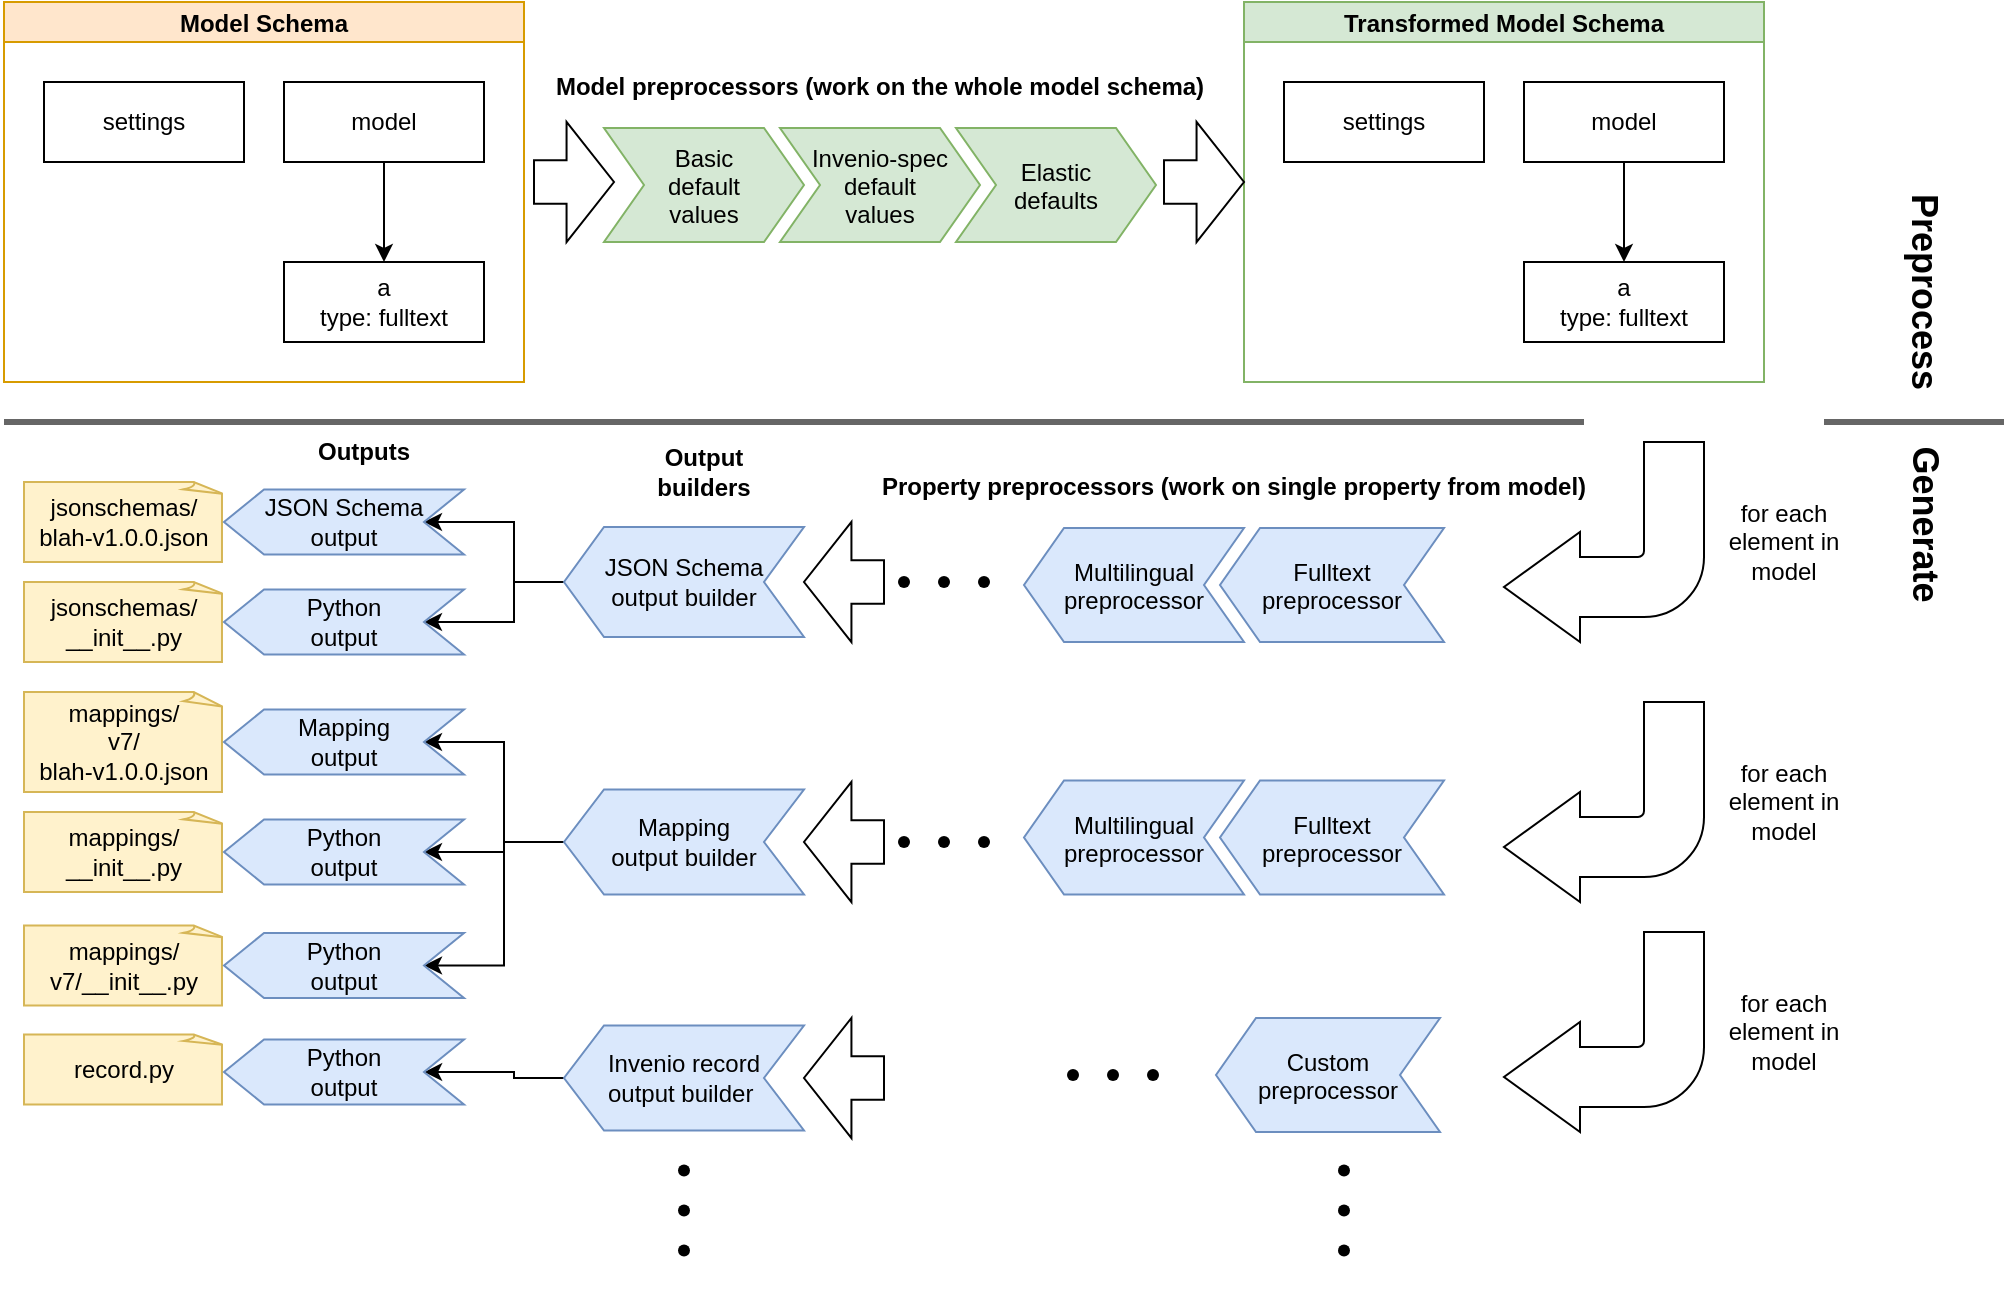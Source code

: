 <mxfile version="15.7.3" type="device"><diagram id="A6EAD0K2_PoKzZyDJO_5" name="Page-1"><mxGraphModel dx="1106" dy="1025" grid="1" gridSize="10" guides="1" tooltips="1" connect="1" arrows="1" fold="1" page="1" pageScale="1" pageWidth="1169" pageHeight="827" math="0" shadow="0"><root><mxCell id="0"/><mxCell id="1" parent="0"/><mxCell id="zHWAuOwDVWqLEILzsatQ-1" value="Model Schema" style="swimlane;startSize=20;horizontal=1;childLayout=treeLayout;horizontalTree=0;resizable=0;containerType=tree;fillColor=#ffe6cc;strokeColor=#d79b00;" parent="1" vertex="1"><mxGeometry x="10" y="110" width="260" height="190" as="geometry"/></mxCell><mxCell id="zHWAuOwDVWqLEILzsatQ-18" value="settings" style="whiteSpace=wrap;html=1;" parent="zHWAuOwDVWqLEILzsatQ-1" vertex="1"><mxGeometry x="20" y="40" width="100" height="40" as="geometry"/></mxCell><mxCell id="zHWAuOwDVWqLEILzsatQ-3" value="model" style="whiteSpace=wrap;html=1;" parent="zHWAuOwDVWqLEILzsatQ-1" vertex="1"><mxGeometry x="140" y="40" width="100" height="40" as="geometry"/></mxCell><mxCell id="zHWAuOwDVWqLEILzsatQ-8" value="a&lt;br&gt;type: fulltext" style="whiteSpace=wrap;html=1;" parent="zHWAuOwDVWqLEILzsatQ-1" vertex="1"><mxGeometry x="140" y="130" width="100" height="40" as="geometry"/></mxCell><mxCell id="zHWAuOwDVWqLEILzsatQ-7" value="" style="edgeStyle=elbowEdgeStyle;elbow=vertical;html=1;rounded=0;" parent="zHWAuOwDVWqLEILzsatQ-1" source="zHWAuOwDVWqLEILzsatQ-3" target="zHWAuOwDVWqLEILzsatQ-8" edge="1"><mxGeometry relative="1" as="geometry"><mxPoint x="-150" y="120" as="sourcePoint"/></mxGeometry></mxCell><mxCell id="zHWAuOwDVWqLEILzsatQ-26" value="Model preprocessors (work on the whole model schema)" style="swimlane;childLayout=stackLayout;horizontal=1;fillColor=none;horizontalStack=1;resizeParent=1;resizeParentMax=0;resizeLast=0;collapsible=0;strokeColor=none;stackBorder=10;stackSpacing=-12;resizable=1;align=center;points=[];fontColor=#000000;" parent="1" vertex="1"><mxGeometry x="300" y="140" width="296" height="100" as="geometry"/></mxCell><mxCell id="zHWAuOwDVWqLEILzsatQ-27" value="Basic &#10;default &#10;values" style="shape=step;perimeter=stepPerimeter;fixedSize=1;points=[];fillColor=#d5e8d4;strokeColor=#82b366;" parent="zHWAuOwDVWqLEILzsatQ-26" vertex="1"><mxGeometry x="10" y="33" width="100" height="57" as="geometry"/></mxCell><mxCell id="zHWAuOwDVWqLEILzsatQ-28" value="Invenio-spec&#10;default&#10;values" style="shape=step;perimeter=stepPerimeter;fixedSize=1;points=[];fillColor=#d5e8d4;strokeColor=#82b366;" parent="zHWAuOwDVWqLEILzsatQ-26" vertex="1"><mxGeometry x="98" y="33" width="100" height="57" as="geometry"/></mxCell><mxCell id="zHWAuOwDVWqLEILzsatQ-29" value="Elastic&#10;defaults" style="shape=step;perimeter=stepPerimeter;fixedSize=1;points=[];fillColor=#d5e8d4;strokeColor=#82b366;" parent="zHWAuOwDVWqLEILzsatQ-26" vertex="1"><mxGeometry x="186" y="33" width="100" height="57" as="geometry"/></mxCell><mxCell id="zHWAuOwDVWqLEILzsatQ-30" value="Transformed Model Schema" style="swimlane;startSize=20;horizontal=1;childLayout=treeLayout;horizontalTree=0;resizable=0;containerType=tree;fillColor=#d5e8d4;strokeColor=#82b366;" parent="1" vertex="1"><mxGeometry x="630" y="110" width="260" height="190" as="geometry"/></mxCell><mxCell id="zHWAuOwDVWqLEILzsatQ-31" value="settings" style="whiteSpace=wrap;html=1;" parent="zHWAuOwDVWqLEILzsatQ-30" vertex="1"><mxGeometry x="20" y="40" width="100" height="40" as="geometry"/></mxCell><mxCell id="zHWAuOwDVWqLEILzsatQ-32" value="model" style="whiteSpace=wrap;html=1;" parent="zHWAuOwDVWqLEILzsatQ-30" vertex="1"><mxGeometry x="140" y="40" width="100" height="40" as="geometry"/></mxCell><mxCell id="zHWAuOwDVWqLEILzsatQ-33" value="a&lt;br&gt;type: fulltext" style="whiteSpace=wrap;html=1;" parent="zHWAuOwDVWqLEILzsatQ-30" vertex="1"><mxGeometry x="140" y="130" width="100" height="40" as="geometry"/></mxCell><mxCell id="zHWAuOwDVWqLEILzsatQ-34" value="" style="edgeStyle=elbowEdgeStyle;elbow=vertical;html=1;rounded=0;" parent="zHWAuOwDVWqLEILzsatQ-30" source="zHWAuOwDVWqLEILzsatQ-32" target="zHWAuOwDVWqLEILzsatQ-33" edge="1"><mxGeometry relative="1" as="geometry"><mxPoint x="-150" y="120" as="sourcePoint"/></mxGeometry></mxCell><mxCell id="zHWAuOwDVWqLEILzsatQ-48" value="" style="html=1;shadow=0;dashed=0;align=center;verticalAlign=middle;shape=mxgraph.arrows2.bendArrow;dy=15;dx=38;notch=0;arrowHead=55;rounded=1;direction=west;" parent="1" vertex="1"><mxGeometry x="760" y="330" width="100" height="100" as="geometry"/></mxCell><mxCell id="zHWAuOwDVWqLEILzsatQ-49" value="for each element in model" style="text;html=1;strokeColor=none;fillColor=none;align=center;verticalAlign=middle;whiteSpace=wrap;rounded=0;" parent="1" vertex="1"><mxGeometry x="870" y="365" width="60" height="30" as="geometry"/></mxCell><mxCell id="W7AhBe4ZrvAX_HDTWooI-27" style="edgeStyle=orthogonalEdgeStyle;rounded=0;orthogonalLoop=1;jettySize=auto;html=1;entryX=0;entryY=0.5;entryDx=0;entryDy=0;" parent="1" source="zHWAuOwDVWqLEILzsatQ-58" target="W7AhBe4ZrvAX_HDTWooI-17" edge="1"><mxGeometry relative="1" as="geometry"/></mxCell><mxCell id="W7AhBe4ZrvAX_HDTWooI-28" style="edgeStyle=orthogonalEdgeStyle;rounded=0;orthogonalLoop=1;jettySize=auto;html=1;entryX=0;entryY=0.5;entryDx=0;entryDy=0;" parent="1" source="zHWAuOwDVWqLEILzsatQ-58" target="W7AhBe4ZrvAX_HDTWooI-21" edge="1"><mxGeometry relative="1" as="geometry"/></mxCell><mxCell id="zHWAuOwDVWqLEILzsatQ-58" value="JSON Schema&lt;br&gt;output builder" style="shape=step;perimeter=stepPerimeter;whiteSpace=wrap;html=1;fixedSize=1;direction=west;fillColor=#dae8fc;strokeColor=#6c8ebf;" parent="1" vertex="1"><mxGeometry x="290" y="372.5" width="120" height="55" as="geometry"/></mxCell><mxCell id="zHWAuOwDVWqLEILzsatQ-59" value="&lt;b&gt;Output builders&lt;/b&gt;" style="text;html=1;strokeColor=none;fillColor=none;align=center;verticalAlign=middle;whiteSpace=wrap;rounded=0;" parent="1" vertex="1"><mxGeometry x="330" y="330" width="60" height="30" as="geometry"/></mxCell><mxCell id="W7AhBe4ZrvAX_HDTWooI-29" style="edgeStyle=orthogonalEdgeStyle;rounded=0;orthogonalLoop=1;jettySize=auto;html=1;" parent="1" source="zHWAuOwDVWqLEILzsatQ-63" target="W7AhBe4ZrvAX_HDTWooI-20" edge="1"><mxGeometry relative="1" as="geometry"><Array as="points"><mxPoint x="260" y="530"/><mxPoint x="260" y="480"/></Array></mxGeometry></mxCell><mxCell id="W7AhBe4ZrvAX_HDTWooI-30" style="edgeStyle=orthogonalEdgeStyle;rounded=0;orthogonalLoop=1;jettySize=auto;html=1;entryX=0;entryY=0.5;entryDx=0;entryDy=0;" parent="1" source="zHWAuOwDVWqLEILzsatQ-63" target="W7AhBe4ZrvAX_HDTWooI-23" edge="1"><mxGeometry relative="1" as="geometry"><Array as="points"><mxPoint x="260" y="530"/><mxPoint x="260" y="535"/></Array></mxGeometry></mxCell><mxCell id="W7AhBe4ZrvAX_HDTWooI-31" style="edgeStyle=orthogonalEdgeStyle;rounded=0;orthogonalLoop=1;jettySize=auto;html=1;entryX=0;entryY=0.5;entryDx=0;entryDy=0;" parent="1" source="zHWAuOwDVWqLEILzsatQ-63" target="W7AhBe4ZrvAX_HDTWooI-25" edge="1"><mxGeometry relative="1" as="geometry"><Array as="points"><mxPoint x="260" y="530"/><mxPoint x="260" y="592"/></Array></mxGeometry></mxCell><mxCell id="zHWAuOwDVWqLEILzsatQ-63" value="Mapping&lt;br&gt;output builder" style="shape=step;perimeter=stepPerimeter;whiteSpace=wrap;html=1;fixedSize=1;direction=west;fillColor=#dae8fc;strokeColor=#6c8ebf;" parent="1" vertex="1"><mxGeometry x="290" y="503.75" width="120" height="52.5" as="geometry"/></mxCell><mxCell id="W7AhBe4ZrvAX_HDTWooI-33" style="edgeStyle=orthogonalEdgeStyle;rounded=0;orthogonalLoop=1;jettySize=auto;html=1;" parent="1" source="zHWAuOwDVWqLEILzsatQ-66" target="W7AhBe4ZrvAX_HDTWooI-19" edge="1"><mxGeometry relative="1" as="geometry"/></mxCell><mxCell id="zHWAuOwDVWqLEILzsatQ-66" value="Invenio record&lt;br&gt;output builder&amp;nbsp;" style="shape=step;perimeter=stepPerimeter;whiteSpace=wrap;html=1;fixedSize=1;direction=west;fillColor=#dae8fc;strokeColor=#6c8ebf;" parent="1" vertex="1"><mxGeometry x="290" y="621.75" width="120" height="52.5" as="geometry"/></mxCell><mxCell id="zHWAuOwDVWqLEILzsatQ-67" value="" style="html=1;shadow=0;dashed=0;align=center;verticalAlign=middle;shape=mxgraph.arrows2.bendArrow;dy=15;dx=38;notch=0;arrowHead=55;rounded=1;direction=west;" parent="1" vertex="1"><mxGeometry x="760" y="460" width="100" height="100" as="geometry"/></mxCell><mxCell id="zHWAuOwDVWqLEILzsatQ-68" value="for each element in model" style="text;html=1;strokeColor=none;fillColor=none;align=center;verticalAlign=middle;whiteSpace=wrap;rounded=0;" parent="1" vertex="1"><mxGeometry x="870" y="495" width="60" height="30" as="geometry"/></mxCell><mxCell id="zHWAuOwDVWqLEILzsatQ-69" value="" style="html=1;shadow=0;dashed=0;align=center;verticalAlign=middle;shape=mxgraph.arrows2.bendArrow;dy=15;dx=38;notch=0;arrowHead=55;rounded=1;direction=west;" parent="1" vertex="1"><mxGeometry x="760" y="575" width="100" height="100" as="geometry"/></mxCell><mxCell id="zHWAuOwDVWqLEILzsatQ-70" value="for each element in model" style="text;html=1;strokeColor=none;fillColor=none;align=center;verticalAlign=middle;whiteSpace=wrap;rounded=0;" parent="1" vertex="1"><mxGeometry x="870" y="610" width="60" height="30" as="geometry"/></mxCell><mxCell id="zHWAuOwDVWqLEILzsatQ-71" value="jsonschemas/&lt;br&gt;blah-v1.0.0.json" style="whiteSpace=wrap;html=1;shape=mxgraph.basic.document;fillColor=#fff2cc;strokeColor=#d6b656;" parent="1" vertex="1"><mxGeometry x="20" y="350" width="100" height="40" as="geometry"/></mxCell><mxCell id="zHWAuOwDVWqLEILzsatQ-72" value="mappings/&lt;br&gt;v7/&lt;br&gt;blah-v1.0.0.json" style="whiteSpace=wrap;html=1;shape=mxgraph.basic.document;fillColor=#fff2cc;strokeColor=#d6b656;" parent="1" vertex="1"><mxGeometry x="20" y="455" width="100" height="50" as="geometry"/></mxCell><mxCell id="zHWAuOwDVWqLEILzsatQ-73" value="record.py" style="whiteSpace=wrap;html=1;shape=mxgraph.basic.document;fillColor=#fff2cc;strokeColor=#d6b656;" parent="1" vertex="1"><mxGeometry x="20" y="626.25" width="100" height="35" as="geometry"/></mxCell><mxCell id="zHWAuOwDVWqLEILzsatQ-77" value="" style="group" parent="1" vertex="1" connectable="0"><mxGeometry x="330" y="674.25" width="40" height="80" as="geometry"/></mxCell><mxCell id="zHWAuOwDVWqLEILzsatQ-74" value="" style="shape=waypoint;sketch=0;fillStyle=solid;size=6;pointerEvents=1;points=[];fillColor=none;resizable=0;rotatable=0;perimeter=centerPerimeter;snapToPoint=1;" parent="zHWAuOwDVWqLEILzsatQ-77" vertex="1"><mxGeometry width="40" height="40" as="geometry"/></mxCell><mxCell id="zHWAuOwDVWqLEILzsatQ-75" value="" style="shape=waypoint;sketch=0;fillStyle=solid;size=6;pointerEvents=1;points=[];fillColor=none;resizable=0;rotatable=0;perimeter=centerPerimeter;snapToPoint=1;" parent="zHWAuOwDVWqLEILzsatQ-77" vertex="1"><mxGeometry y="20" width="40" height="40" as="geometry"/></mxCell><mxCell id="zHWAuOwDVWqLEILzsatQ-76" value="" style="shape=waypoint;sketch=0;fillStyle=solid;size=6;pointerEvents=1;points=[];fillColor=none;resizable=0;rotatable=0;perimeter=centerPerimeter;snapToPoint=1;" parent="zHWAuOwDVWqLEILzsatQ-77" vertex="1"><mxGeometry y="40" width="40" height="40" as="geometry"/></mxCell><mxCell id="zHWAuOwDVWqLEILzsatQ-78" value="" style="group" parent="1" vertex="1" connectable="0"><mxGeometry x="660" y="674.25" width="40" height="80" as="geometry"/></mxCell><mxCell id="zHWAuOwDVWqLEILzsatQ-79" value="" style="shape=waypoint;sketch=0;fillStyle=solid;size=6;pointerEvents=1;points=[];fillColor=none;resizable=0;rotatable=0;perimeter=centerPerimeter;snapToPoint=1;" parent="zHWAuOwDVWqLEILzsatQ-78" vertex="1"><mxGeometry width="40" height="40" as="geometry"/></mxCell><mxCell id="zHWAuOwDVWqLEILzsatQ-80" value="" style="shape=waypoint;sketch=0;fillStyle=solid;size=6;pointerEvents=1;points=[];fillColor=none;resizable=0;rotatable=0;perimeter=centerPerimeter;snapToPoint=1;" parent="zHWAuOwDVWqLEILzsatQ-78" vertex="1"><mxGeometry y="20" width="40" height="40" as="geometry"/></mxCell><mxCell id="zHWAuOwDVWqLEILzsatQ-81" value="" style="shape=waypoint;sketch=0;fillStyle=solid;size=6;pointerEvents=1;points=[];fillColor=none;resizable=0;rotatable=0;perimeter=centerPerimeter;snapToPoint=1;" parent="zHWAuOwDVWqLEILzsatQ-78" vertex="1"><mxGeometry y="40" width="40" height="40" as="geometry"/></mxCell><mxCell id="zHWAuOwDVWqLEILzsatQ-101" value="" style="shape=singleArrow;whiteSpace=wrap;html=1;arrowWidth=0.363;arrowSize=0.593;" parent="1" vertex="1"><mxGeometry x="275" y="170" width="40" height="60" as="geometry"/></mxCell><mxCell id="zHWAuOwDVWqLEILzsatQ-102" value="" style="shape=singleArrow;whiteSpace=wrap;html=1;arrowWidth=0.363;arrowSize=0.593;" parent="1" vertex="1"><mxGeometry x="590" y="170" width="40" height="60" as="geometry"/></mxCell><mxCell id="zHWAuOwDVWqLEILzsatQ-103" value="" style="shape=singleArrow;whiteSpace=wrap;html=1;arrowWidth=0.363;arrowSize=0.593;direction=west;" parent="1" vertex="1"><mxGeometry x="410" y="370" width="40" height="60" as="geometry"/></mxCell><mxCell id="zHWAuOwDVWqLEILzsatQ-105" value="" style="shape=singleArrow;whiteSpace=wrap;html=1;arrowWidth=0.363;arrowSize=0.593;direction=west;" parent="1" vertex="1"><mxGeometry x="410" y="500" width="40" height="60" as="geometry"/></mxCell><mxCell id="zHWAuOwDVWqLEILzsatQ-106" value="" style="shape=singleArrow;whiteSpace=wrap;html=1;arrowWidth=0.363;arrowSize=0.593;direction=west;" parent="1" vertex="1"><mxGeometry x="410" y="618" width="40" height="60" as="geometry"/></mxCell><mxCell id="zHWAuOwDVWqLEILzsatQ-111" value="" style="group" parent="1" vertex="1" connectable="0"><mxGeometry x="440" y="340" width="300" height="100" as="geometry"/></mxCell><mxCell id="zHWAuOwDVWqLEILzsatQ-53" value="Property preprocessors (work on single property from model)" style="swimlane;childLayout=stackLayout;horizontal=1;fillColor=none;horizontalStack=1;resizeParent=1;resizeParentMax=0;resizeLast=0;collapsible=0;strokeColor=none;stackBorder=10;stackSpacing=-12;resizable=1;align=center;points=[];fontColor=#000000;" parent="zHWAuOwDVWqLEILzsatQ-111" vertex="1"><mxGeometry x="70" width="230" height="100" as="geometry"/></mxCell><mxCell id="zHWAuOwDVWqLEILzsatQ-54" value="Multilingual&#10;preprocessor" style="shape=step;perimeter=stepPerimeter;fixedSize=1;points=[];direction=west;fillColor=#dae8fc;strokeColor=#6c8ebf;" parent="zHWAuOwDVWqLEILzsatQ-53" vertex="1"><mxGeometry x="10" y="33" width="110" height="57" as="geometry"/></mxCell><mxCell id="zHWAuOwDVWqLEILzsatQ-57" value="Fulltext&#10;preprocessor" style="shape=step;perimeter=stepPerimeter;fixedSize=1;points=[];direction=west;fillColor=#dae8fc;strokeColor=#6c8ebf;" parent="zHWAuOwDVWqLEILzsatQ-53" vertex="1"><mxGeometry x="108" y="33" width="112" height="57" as="geometry"/></mxCell><mxCell id="zHWAuOwDVWqLEILzsatQ-96" value="" style="group" parent="zHWAuOwDVWqLEILzsatQ-111" vertex="1" connectable="0"><mxGeometry y="40" width="80" height="40" as="geometry"/></mxCell><mxCell id="zHWAuOwDVWqLEILzsatQ-97" value="" style="shape=waypoint;sketch=0;fillStyle=solid;size=6;pointerEvents=1;points=[];fillColor=none;resizable=0;rotatable=0;perimeter=centerPerimeter;snapToPoint=1;" parent="zHWAuOwDVWqLEILzsatQ-96" vertex="1"><mxGeometry x="40" width="40" height="40" as="geometry"/></mxCell><mxCell id="zHWAuOwDVWqLEILzsatQ-98" value="" style="shape=waypoint;sketch=0;fillStyle=solid;size=6;pointerEvents=1;points=[];fillColor=none;resizable=0;rotatable=0;perimeter=centerPerimeter;snapToPoint=1;" parent="zHWAuOwDVWqLEILzsatQ-96" vertex="1"><mxGeometry x="20" width="40" height="40" as="geometry"/></mxCell><mxCell id="zHWAuOwDVWqLEILzsatQ-99" value="" style="shape=waypoint;sketch=0;fillStyle=solid;size=6;pointerEvents=1;points=[];fillColor=none;resizable=0;rotatable=0;perimeter=centerPerimeter;snapToPoint=1;" parent="zHWAuOwDVWqLEILzsatQ-96" vertex="1"><mxGeometry width="40" height="40" as="geometry"/></mxCell><mxCell id="W7AhBe4ZrvAX_HDTWooI-1" value="" style="group" parent="1" vertex="1" connectable="0"><mxGeometry x="440" y="450" width="300" height="106.25" as="geometry"/></mxCell><mxCell id="W7AhBe4ZrvAX_HDTWooI-5" value="" style="group" parent="W7AhBe4ZrvAX_HDTWooI-1" vertex="1" connectable="0"><mxGeometry y="60" width="80" height="40" as="geometry"/></mxCell><mxCell id="W7AhBe4ZrvAX_HDTWooI-6" value="" style="shape=waypoint;sketch=0;fillStyle=solid;size=6;pointerEvents=1;points=[];fillColor=none;resizable=0;rotatable=0;perimeter=centerPerimeter;snapToPoint=1;" parent="W7AhBe4ZrvAX_HDTWooI-5" vertex="1"><mxGeometry x="40" width="40" height="40" as="geometry"/></mxCell><mxCell id="W7AhBe4ZrvAX_HDTWooI-7" value="" style="shape=waypoint;sketch=0;fillStyle=solid;size=6;pointerEvents=1;points=[];fillColor=none;resizable=0;rotatable=0;perimeter=centerPerimeter;snapToPoint=1;" parent="W7AhBe4ZrvAX_HDTWooI-5" vertex="1"><mxGeometry x="20" width="40" height="40" as="geometry"/></mxCell><mxCell id="W7AhBe4ZrvAX_HDTWooI-8" value="" style="shape=waypoint;sketch=0;fillStyle=solid;size=6;pointerEvents=1;points=[];fillColor=none;resizable=0;rotatable=0;perimeter=centerPerimeter;snapToPoint=1;" parent="W7AhBe4ZrvAX_HDTWooI-5" vertex="1"><mxGeometry width="40" height="40" as="geometry"/></mxCell><mxCell id="W7AhBe4ZrvAX_HDTWooI-34" value="Multilingual&#10;preprocessor" style="shape=step;perimeter=stepPerimeter;fixedSize=1;points=[];direction=west;fillColor=#dae8fc;strokeColor=#6c8ebf;" parent="W7AhBe4ZrvAX_HDTWooI-1" vertex="1"><mxGeometry x="80" y="49.25" width="110" height="57" as="geometry"/></mxCell><mxCell id="W7AhBe4ZrvAX_HDTWooI-35" value="Fulltext&#10;preprocessor" style="shape=step;perimeter=stepPerimeter;fixedSize=1;points=[];direction=west;fillColor=#dae8fc;strokeColor=#6c8ebf;" parent="W7AhBe4ZrvAX_HDTWooI-1" vertex="1"><mxGeometry x="178" y="49.25" width="112" height="57" as="geometry"/></mxCell><mxCell id="W7AhBe4ZrvAX_HDTWooI-9" value="" style="group" parent="1" vertex="1" connectable="0"><mxGeometry x="440" y="585" width="300" height="100" as="geometry"/></mxCell><mxCell id="W7AhBe4ZrvAX_HDTWooI-13" value="" style="group" parent="W7AhBe4ZrvAX_HDTWooI-9" vertex="1" connectable="0"><mxGeometry x="84.5" y="41.5" width="80" height="40" as="geometry"/></mxCell><mxCell id="W7AhBe4ZrvAX_HDTWooI-14" value="" style="shape=waypoint;sketch=0;fillStyle=solid;size=6;pointerEvents=1;points=[];fillColor=none;resizable=0;rotatable=0;perimeter=centerPerimeter;snapToPoint=1;" parent="W7AhBe4ZrvAX_HDTWooI-13" vertex="1"><mxGeometry x="40" width="40" height="40" as="geometry"/></mxCell><mxCell id="W7AhBe4ZrvAX_HDTWooI-15" value="" style="shape=waypoint;sketch=0;fillStyle=solid;size=6;pointerEvents=1;points=[];fillColor=none;resizable=0;rotatable=0;perimeter=centerPerimeter;snapToPoint=1;" parent="W7AhBe4ZrvAX_HDTWooI-13" vertex="1"><mxGeometry x="20" width="40" height="40" as="geometry"/></mxCell><mxCell id="W7AhBe4ZrvAX_HDTWooI-16" value="" style="shape=waypoint;sketch=0;fillStyle=solid;size=6;pointerEvents=1;points=[];fillColor=none;resizable=0;rotatable=0;perimeter=centerPerimeter;snapToPoint=1;" parent="W7AhBe4ZrvAX_HDTWooI-13" vertex="1"><mxGeometry width="40" height="40" as="geometry"/></mxCell><mxCell id="W7AhBe4ZrvAX_HDTWooI-12" value="Custom&#10;preprocessor" style="shape=step;perimeter=stepPerimeter;fixedSize=1;points=[];direction=west;fillColor=#dae8fc;strokeColor=#6c8ebf;" parent="W7AhBe4ZrvAX_HDTWooI-9" vertex="1"><mxGeometry x="176" y="33" width="112" height="57" as="geometry"/></mxCell><mxCell id="W7AhBe4ZrvAX_HDTWooI-17" value="JSON Schema&lt;br&gt;output" style="shape=step;perimeter=stepPerimeter;whiteSpace=wrap;html=1;fixedSize=1;direction=west;fillColor=#dae8fc;strokeColor=#6c8ebf;" parent="1" vertex="1"><mxGeometry x="120" y="353.75" width="120" height="32.5" as="geometry"/></mxCell><mxCell id="W7AhBe4ZrvAX_HDTWooI-18" value="jsonschemas/&lt;br&gt;__init__.py" style="whiteSpace=wrap;html=1;shape=mxgraph.basic.document;fillColor=#fff2cc;strokeColor=#d6b656;" parent="1" vertex="1"><mxGeometry x="20" y="400" width="100" height="40" as="geometry"/></mxCell><mxCell id="W7AhBe4ZrvAX_HDTWooI-19" value="Python &lt;br&gt;output" style="shape=step;perimeter=stepPerimeter;whiteSpace=wrap;html=1;fixedSize=1;direction=west;fillColor=#dae8fc;strokeColor=#6c8ebf;" parent="1" vertex="1"><mxGeometry x="120" y="628.75" width="120" height="32.5" as="geometry"/></mxCell><mxCell id="W7AhBe4ZrvAX_HDTWooI-20" value="Mapping &lt;br&gt;output" style="shape=step;perimeter=stepPerimeter;whiteSpace=wrap;html=1;fixedSize=1;direction=west;fillColor=#dae8fc;strokeColor=#6c8ebf;" parent="1" vertex="1"><mxGeometry x="120" y="463.75" width="120" height="32.5" as="geometry"/></mxCell><mxCell id="W7AhBe4ZrvAX_HDTWooI-21" value="Python &lt;br&gt;output" style="shape=step;perimeter=stepPerimeter;whiteSpace=wrap;html=1;fixedSize=1;direction=west;fillColor=#dae8fc;strokeColor=#6c8ebf;" parent="1" vertex="1"><mxGeometry x="120" y="403.75" width="120" height="32.5" as="geometry"/></mxCell><mxCell id="W7AhBe4ZrvAX_HDTWooI-22" value="mappings/&lt;br&gt;__init__.py" style="whiteSpace=wrap;html=1;shape=mxgraph.basic.document;fillColor=#fff2cc;strokeColor=#d6b656;" parent="1" vertex="1"><mxGeometry x="20" y="515" width="100" height="40" as="geometry"/></mxCell><mxCell id="W7AhBe4ZrvAX_HDTWooI-23" value="Python &lt;br&gt;output" style="shape=step;perimeter=stepPerimeter;whiteSpace=wrap;html=1;fixedSize=1;direction=west;fillColor=#dae8fc;strokeColor=#6c8ebf;" parent="1" vertex="1"><mxGeometry x="120" y="518.75" width="120" height="32.5" as="geometry"/></mxCell><mxCell id="W7AhBe4ZrvAX_HDTWooI-24" value="mappings/&lt;br&gt;v7/__init__.py" style="whiteSpace=wrap;html=1;shape=mxgraph.basic.document;fillColor=#fff2cc;strokeColor=#d6b656;" parent="1" vertex="1"><mxGeometry x="20" y="571.75" width="100" height="40" as="geometry"/></mxCell><mxCell id="W7AhBe4ZrvAX_HDTWooI-25" value="Python &lt;br&gt;output" style="shape=step;perimeter=stepPerimeter;whiteSpace=wrap;html=1;fixedSize=1;direction=west;fillColor=#dae8fc;strokeColor=#6c8ebf;" parent="1" vertex="1"><mxGeometry x="120" y="575.5" width="120" height="32.5" as="geometry"/></mxCell><mxCell id="W7AhBe4ZrvAX_HDTWooI-36" value="&lt;b&gt;Outputs&lt;/b&gt;" style="text;html=1;strokeColor=none;fillColor=none;align=center;verticalAlign=middle;whiteSpace=wrap;rounded=0;" parent="1" vertex="1"><mxGeometry x="160" y="320" width="60" height="30" as="geometry"/></mxCell><mxCell id="W7AhBe4ZrvAX_HDTWooI-37" value="" style="endArrow=none;html=1;rounded=0;strokeWidth=3;fillColor=#f5f5f5;strokeColor=#666666;" parent="1" edge="1"><mxGeometry width="50" height="50" relative="1" as="geometry"><mxPoint x="800" y="320" as="sourcePoint"/><mxPoint x="10" y="320" as="targetPoint"/></mxGeometry></mxCell><mxCell id="W7AhBe4ZrvAX_HDTWooI-38" value="Preprocess" style="text;html=1;strokeColor=none;fillColor=none;align=center;verticalAlign=middle;whiteSpace=wrap;rounded=0;rotation=90;fontSize=18;fontStyle=1" parent="1" vertex="1"><mxGeometry x="940" y="240" width="60" height="30" as="geometry"/></mxCell><mxCell id="W7AhBe4ZrvAX_HDTWooI-39" value="Generate" style="text;html=1;strokeColor=none;fillColor=none;align=center;verticalAlign=middle;whiteSpace=wrap;rounded=0;rotation=90;fontSize=18;fontStyle=1" parent="1" vertex="1"><mxGeometry x="940" y="356.25" width="60" height="30" as="geometry"/></mxCell><mxCell id="W7AhBe4ZrvAX_HDTWooI-40" value="" style="endArrow=none;html=1;rounded=0;strokeWidth=3;fillColor=#f5f5f5;strokeColor=#666666;" parent="1" edge="1"><mxGeometry width="50" height="50" relative="1" as="geometry"><mxPoint x="1010" y="320" as="sourcePoint"/><mxPoint x="920" y="320" as="targetPoint"/></mxGeometry></mxCell></root></mxGraphModel></diagram></mxfile>